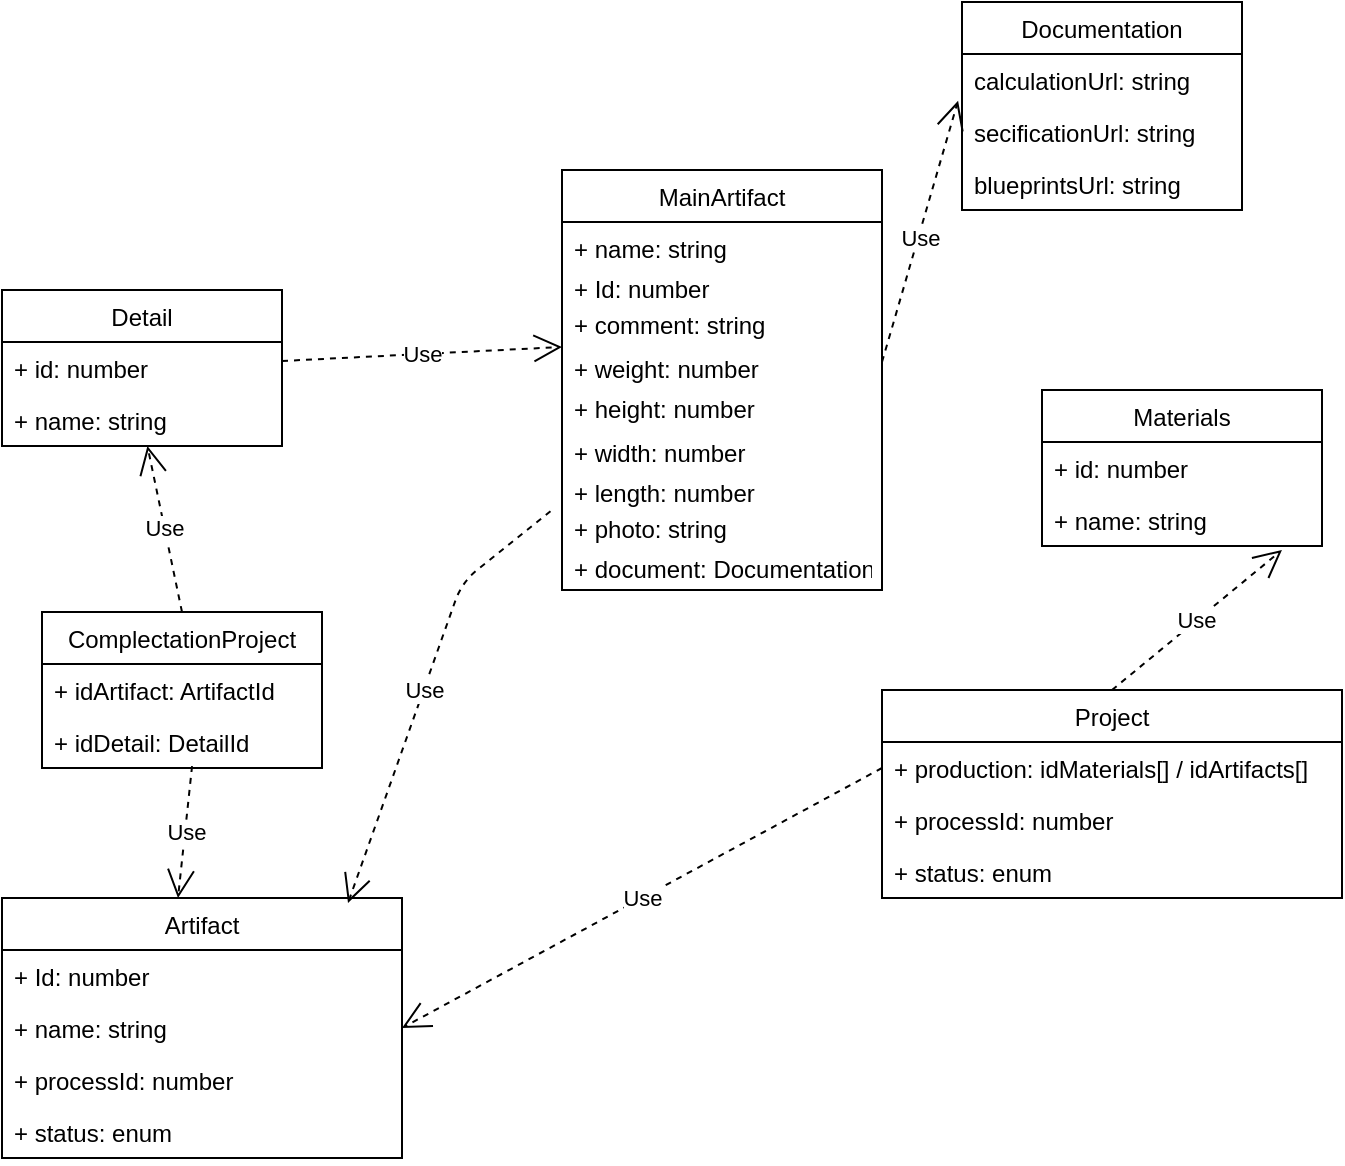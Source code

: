 <mxfile version="12.3.9" pages="1"><diagram id="yox3F5Q93wOf0M0UK2uu" name="Page-1"><mxGraphModel dx="1278" dy="1648" grid="1" gridSize="10" guides="1" tooltips="1" connect="1" arrows="1" fold="1" page="1" pageScale="1" pageWidth="850" pageHeight="1100" math="0" shadow="0"><root><mxCell id="0"/><mxCell id="1" parent="0"/><mxCell id="1Fxg89RRxLLXh66hPfT0-17" value="MainArtifact" style="swimlane;fontStyle=0;childLayout=stackLayout;horizontal=1;startSize=26;fillColor=none;horizontalStack=0;resizeParent=1;resizeParentMax=0;resizeLast=0;collapsible=1;marginBottom=0;" parent="1" vertex="1"><mxGeometry x="320" y="-20" width="160" height="210" as="geometry"/></mxCell><mxCell id="1Fxg89RRxLLXh66hPfT0-18" value="+ name: string" style="text;strokeColor=none;fillColor=none;align=left;verticalAlign=top;spacingLeft=4;spacingRight=4;overflow=hidden;rotatable=0;points=[[0,0.5],[1,0.5]];portConstraint=eastwest;" parent="1Fxg89RRxLLXh66hPfT0-17" vertex="1"><mxGeometry y="26" width="160" height="20" as="geometry"/></mxCell><mxCell id="1Fxg89RRxLLXh66hPfT0-19" value="+ Id: number" style="text;strokeColor=none;fillColor=none;align=left;verticalAlign=top;spacingLeft=4;spacingRight=4;overflow=hidden;rotatable=0;points=[[0,0.5],[1,0.5]];portConstraint=eastwest;" parent="1Fxg89RRxLLXh66hPfT0-17" vertex="1"><mxGeometry y="46" width="160" height="18" as="geometry"/></mxCell><mxCell id="rw3EW53g-DWqtVzcAETb-1" value="+ comment: string" style="text;strokeColor=none;fillColor=none;align=left;verticalAlign=top;spacingLeft=4;spacingRight=4;overflow=hidden;rotatable=0;points=[[0,0.5],[1,0.5]];portConstraint=eastwest;" parent="1Fxg89RRxLLXh66hPfT0-17" vertex="1"><mxGeometry y="64" width="160" height="22" as="geometry"/></mxCell><mxCell id="1Fxg89RRxLLXh66hPfT0-21" value="+ weight: number" style="text;strokeColor=none;fillColor=none;align=left;verticalAlign=top;spacingLeft=4;spacingRight=4;overflow=hidden;rotatable=0;points=[[0,0.5],[1,0.5]];portConstraint=eastwest;" parent="1Fxg89RRxLLXh66hPfT0-17" vertex="1"><mxGeometry y="86" width="160" height="20" as="geometry"/></mxCell><mxCell id="1Fxg89RRxLLXh66hPfT0-20" value="+ height: number" style="text;strokeColor=none;fillColor=none;align=left;verticalAlign=top;spacingLeft=4;spacingRight=4;overflow=hidden;rotatable=0;points=[[0,0.5],[1,0.5]];portConstraint=eastwest;" parent="1Fxg89RRxLLXh66hPfT0-17" vertex="1"><mxGeometry y="106" width="160" height="22" as="geometry"/></mxCell><mxCell id="1Fxg89RRxLLXh66hPfT0-22" value="+ width: number" style="text;strokeColor=none;fillColor=none;align=left;verticalAlign=top;spacingLeft=4;spacingRight=4;overflow=hidden;rotatable=0;points=[[0,0.5],[1,0.5]];portConstraint=eastwest;" parent="1Fxg89RRxLLXh66hPfT0-17" vertex="1"><mxGeometry y="128" width="160" height="20" as="geometry"/></mxCell><mxCell id="1Fxg89RRxLLXh66hPfT0-23" value="+ length: number" style="text;strokeColor=none;fillColor=none;align=left;verticalAlign=top;spacingLeft=4;spacingRight=4;overflow=hidden;rotatable=0;points=[[0,0.5],[1,0.5]];portConstraint=eastwest;" parent="1Fxg89RRxLLXh66hPfT0-17" vertex="1"><mxGeometry y="148" width="160" height="18" as="geometry"/></mxCell><mxCell id="1Fxg89RRxLLXh66hPfT0-25" value="+ photo: string" style="text;strokeColor=none;fillColor=none;align=left;verticalAlign=top;spacingLeft=4;spacingRight=4;overflow=hidden;rotatable=0;points=[[0,0.5],[1,0.5]];portConstraint=eastwest;" parent="1Fxg89RRxLLXh66hPfT0-17" vertex="1"><mxGeometry y="166" width="160" height="20" as="geometry"/></mxCell><mxCell id="fj5Obo1pxK0c73RrXUTf-15" value="+ document: Documentation" style="text;strokeColor=none;fillColor=none;align=left;verticalAlign=top;spacingLeft=4;spacingRight=4;overflow=hidden;rotatable=0;points=[[0,0.5],[1,0.5]];portConstraint=eastwest;" vertex="1" parent="1Fxg89RRxLLXh66hPfT0-17"><mxGeometry y="186" width="160" height="24" as="geometry"/></mxCell><mxCell id="rw3EW53g-DWqtVzcAETb-2" value="Detail" style="swimlane;fontStyle=0;childLayout=stackLayout;horizontal=1;startSize=26;fillColor=none;horizontalStack=0;resizeParent=1;resizeParentMax=0;resizeLast=0;collapsible=1;marginBottom=0;" parent="1" vertex="1"><mxGeometry x="40" y="40" width="140" height="78" as="geometry"/></mxCell><mxCell id="rw3EW53g-DWqtVzcAETb-3" value="+ id: number" style="text;strokeColor=none;fillColor=none;align=left;verticalAlign=top;spacingLeft=4;spacingRight=4;overflow=hidden;rotatable=0;points=[[0,0.5],[1,0.5]];portConstraint=eastwest;" parent="rw3EW53g-DWqtVzcAETb-2" vertex="1"><mxGeometry y="26" width="140" height="26" as="geometry"/></mxCell><mxCell id="rw3EW53g-DWqtVzcAETb-4" value="+ name: string" style="text;strokeColor=none;fillColor=none;align=left;verticalAlign=top;spacingLeft=4;spacingRight=4;overflow=hidden;rotatable=0;points=[[0,0.5],[1,0.5]];portConstraint=eastwest;" parent="rw3EW53g-DWqtVzcAETb-2" vertex="1"><mxGeometry y="52" width="140" height="26" as="geometry"/></mxCell><mxCell id="rw3EW53g-DWqtVzcAETb-7" value="Artifact" style="swimlane;fontStyle=0;childLayout=stackLayout;horizontal=1;startSize=26;fillColor=none;horizontalStack=0;resizeParent=1;resizeParentMax=0;resizeLast=0;collapsible=1;marginBottom=0;" parent="1" vertex="1"><mxGeometry x="40" y="344" width="200" height="130" as="geometry"/></mxCell><mxCell id="rw3EW53g-DWqtVzcAETb-8" value="+ Id: number" style="text;strokeColor=none;fillColor=none;align=left;verticalAlign=top;spacingLeft=4;spacingRight=4;overflow=hidden;rotatable=0;points=[[0,0.5],[1,0.5]];portConstraint=eastwest;" parent="rw3EW53g-DWqtVzcAETb-7" vertex="1"><mxGeometry y="26" width="200" height="26" as="geometry"/></mxCell><mxCell id="rw3EW53g-DWqtVzcAETb-15" value="+ name: string" style="text;strokeColor=none;fillColor=none;align=left;verticalAlign=top;spacingLeft=4;spacingRight=4;overflow=hidden;rotatable=0;points=[[0,0.5],[1,0.5]];portConstraint=eastwest;" parent="rw3EW53g-DWqtVzcAETb-7" vertex="1"><mxGeometry y="52" width="200" height="26" as="geometry"/></mxCell><mxCell id="rw3EW53g-DWqtVzcAETb-11" value="+ processId: number" style="text;strokeColor=none;fillColor=none;align=left;verticalAlign=top;spacingLeft=4;spacingRight=4;overflow=hidden;rotatable=0;points=[[0,0.5],[1,0.5]];portConstraint=eastwest;" parent="rw3EW53g-DWqtVzcAETb-7" vertex="1"><mxGeometry y="78" width="200" height="26" as="geometry"/></mxCell><mxCell id="rw3EW53g-DWqtVzcAETb-28" value="+ status: enum" style="text;strokeColor=none;fillColor=none;align=left;verticalAlign=top;spacingLeft=4;spacingRight=4;overflow=hidden;rotatable=0;points=[[0,0.5],[1,0.5]];portConstraint=eastwest;" parent="rw3EW53g-DWqtVzcAETb-7" vertex="1"><mxGeometry y="104" width="200" height="26" as="geometry"/></mxCell><mxCell id="rw3EW53g-DWqtVzcAETb-13" value="Use" style="endArrow=open;endSize=12;dashed=1;html=1;" parent="1" source="rw3EW53g-DWqtVzcAETb-3" edge="1"><mxGeometry width="160" relative="1" as="geometry"><mxPoint x="190" y="69" as="sourcePoint"/><mxPoint x="320" y="68.5" as="targetPoint"/></mxGeometry></mxCell><mxCell id="rw3EW53g-DWqtVzcAETb-14" value="Use" style="endArrow=open;endSize=12;dashed=1;html=1;exitX=-0.036;exitY=0.231;exitDx=0;exitDy=0;exitPerimeter=0;entryX=0.865;entryY=0.019;entryDx=0;entryDy=0;entryPerimeter=0;" parent="1" source="1Fxg89RRxLLXh66hPfT0-25" target="rw3EW53g-DWqtVzcAETb-7" edge="1"><mxGeometry width="160" relative="1" as="geometry"><mxPoint x="250" y="320" as="sourcePoint"/><mxPoint x="240" y="331" as="targetPoint"/><Array as="points"><mxPoint x="270" y="186"/></Array></mxGeometry></mxCell><mxCell id="rw3EW53g-DWqtVzcAETb-16" value="Project" style="swimlane;fontStyle=0;childLayout=stackLayout;horizontal=1;startSize=26;fillColor=none;horizontalStack=0;resizeParent=1;resizeParentMax=0;resizeLast=0;collapsible=1;marginBottom=0;" parent="1" vertex="1"><mxGeometry x="480" y="240" width="230" height="104" as="geometry"/></mxCell><mxCell id="rw3EW53g-DWqtVzcAETb-17" value="+ production: idMaterials[] / idArtifacts[]" style="text;strokeColor=none;fillColor=none;align=left;verticalAlign=top;spacingLeft=4;spacingRight=4;overflow=hidden;rotatable=0;points=[[0,0.5],[1,0.5]];portConstraint=eastwest;" parent="rw3EW53g-DWqtVzcAETb-16" vertex="1"><mxGeometry y="26" width="230" height="26" as="geometry"/></mxCell><mxCell id="rw3EW53g-DWqtVzcAETb-26" value="+ processId: number" style="text;strokeColor=none;fillColor=none;align=left;verticalAlign=top;spacingLeft=4;spacingRight=4;overflow=hidden;rotatable=0;points=[[0,0.5],[1,0.5]];portConstraint=eastwest;" parent="rw3EW53g-DWqtVzcAETb-16" vertex="1"><mxGeometry y="52" width="230" height="26" as="geometry"/></mxCell><mxCell id="rw3EW53g-DWqtVzcAETb-27" value="+ status: enum" style="text;strokeColor=none;fillColor=none;align=left;verticalAlign=top;spacingLeft=4;spacingRight=4;overflow=hidden;rotatable=0;points=[[0,0.5],[1,0.5]];portConstraint=eastwest;" parent="rw3EW53g-DWqtVzcAETb-16" vertex="1"><mxGeometry y="78" width="230" height="26" as="geometry"/></mxCell><mxCell id="rw3EW53g-DWqtVzcAETb-20" value="Materials" style="swimlane;fontStyle=0;childLayout=stackLayout;horizontal=1;startSize=26;fillColor=none;horizontalStack=0;resizeParent=1;resizeParentMax=0;resizeLast=0;collapsible=1;marginBottom=0;" parent="1" vertex="1"><mxGeometry x="560" y="90" width="140" height="78" as="geometry"/></mxCell><mxCell id="rw3EW53g-DWqtVzcAETb-21" value="+ id: number" style="text;strokeColor=none;fillColor=none;align=left;verticalAlign=top;spacingLeft=4;spacingRight=4;overflow=hidden;rotatable=0;points=[[0,0.5],[1,0.5]];portConstraint=eastwest;" parent="rw3EW53g-DWqtVzcAETb-20" vertex="1"><mxGeometry y="26" width="140" height="26" as="geometry"/></mxCell><mxCell id="rw3EW53g-DWqtVzcAETb-22" value="+ name: string" style="text;strokeColor=none;fillColor=none;align=left;verticalAlign=top;spacingLeft=4;spacingRight=4;overflow=hidden;rotatable=0;points=[[0,0.5],[1,0.5]];portConstraint=eastwest;" parent="rw3EW53g-DWqtVzcAETb-20" vertex="1"><mxGeometry y="52" width="140" height="26" as="geometry"/></mxCell><mxCell id="rw3EW53g-DWqtVzcAETb-24" value="Use" style="endArrow=open;endSize=12;dashed=1;html=1;entryX=1;entryY=0.5;entryDx=0;entryDy=0;exitX=0;exitY=0.5;exitDx=0;exitDy=0;" parent="1" source="rw3EW53g-DWqtVzcAETb-17" target="rw3EW53g-DWqtVzcAETb-15" edge="1"><mxGeometry width="160" relative="1" as="geometry"><mxPoint x="464.96" y="190.006" as="sourcePoint"/><mxPoint x="390" y="335" as="targetPoint"/><Array as="points"/></mxGeometry></mxCell><mxCell id="rw3EW53g-DWqtVzcAETb-25" value="Use" style="endArrow=open;endSize=12;dashed=1;html=1;exitX=0.5;exitY=0;exitDx=0;exitDy=0;entryX=0.857;entryY=1.077;entryDx=0;entryDy=0;entryPerimeter=0;" parent="1" source="rw3EW53g-DWqtVzcAETb-16" target="rw3EW53g-DWqtVzcAETb-22" edge="1"><mxGeometry width="160" relative="1" as="geometry"><mxPoint x="334.96" y="206.006" as="sourcePoint"/><mxPoint x="260" y="351" as="targetPoint"/><Array as="points"/></mxGeometry></mxCell><mxCell id="rw3EW53g-DWqtVzcAETb-36" value="ComplectationProject" style="swimlane;fontStyle=0;childLayout=stackLayout;horizontal=1;startSize=26;fillColor=none;horizontalStack=0;resizeParent=1;resizeParentMax=0;resizeLast=0;collapsible=1;marginBottom=0;" parent="1" vertex="1"><mxGeometry x="60" y="201" width="140" height="78" as="geometry"/></mxCell><mxCell id="rw3EW53g-DWqtVzcAETb-37" value="+ idArtifact: ArtifactId" style="text;strokeColor=none;fillColor=none;align=left;verticalAlign=top;spacingLeft=4;spacingRight=4;overflow=hidden;rotatable=0;points=[[0,0.5],[1,0.5]];portConstraint=eastwest;" parent="rw3EW53g-DWqtVzcAETb-36" vertex="1"><mxGeometry y="26" width="140" height="26" as="geometry"/></mxCell><mxCell id="rw3EW53g-DWqtVzcAETb-38" value="+ idDetail: DetailId" style="text;strokeColor=none;fillColor=none;align=left;verticalAlign=top;spacingLeft=4;spacingRight=4;overflow=hidden;rotatable=0;points=[[0,0.5],[1,0.5]];portConstraint=eastwest;" parent="rw3EW53g-DWqtVzcAETb-36" vertex="1"><mxGeometry y="52" width="140" height="26" as="geometry"/></mxCell><mxCell id="rw3EW53g-DWqtVzcAETb-40" value="Use" style="endArrow=open;endSize=12;dashed=1;html=1;exitX=0.5;exitY=0;exitDx=0;exitDy=0;" parent="1" source="rw3EW53g-DWqtVzcAETb-36" target="rw3EW53g-DWqtVzcAETb-4" edge="1"><mxGeometry width="160" relative="1" as="geometry"><mxPoint x="190" y="85.5" as="sourcePoint"/><mxPoint x="330" y="78.5" as="targetPoint"/></mxGeometry></mxCell><mxCell id="rw3EW53g-DWqtVzcAETb-41" value="Use" style="endArrow=open;endSize=12;dashed=1;html=1;exitX=0.536;exitY=0.962;exitDx=0;exitDy=0;exitPerimeter=0;entryX=0.44;entryY=0;entryDx=0;entryDy=0;entryPerimeter=0;" parent="1" source="rw3EW53g-DWqtVzcAETb-38" target="rw3EW53g-DWqtVzcAETb-7" edge="1"><mxGeometry width="160" relative="1" as="geometry"><mxPoint x="200" y="95.5" as="sourcePoint"/><mxPoint x="340" y="88.5" as="targetPoint"/></mxGeometry></mxCell><mxCell id="fj5Obo1pxK0c73RrXUTf-11" value="Documentation" style="swimlane;fontStyle=0;childLayout=stackLayout;horizontal=1;startSize=26;fillColor=none;horizontalStack=0;resizeParent=1;resizeParentMax=0;resizeLast=0;collapsible=1;marginBottom=0;" vertex="1" parent="1"><mxGeometry x="520" y="-104" width="140" height="104" as="geometry"/></mxCell><mxCell id="fj5Obo1pxK0c73RrXUTf-12" value="calculationUrl: string" style="text;strokeColor=none;fillColor=none;align=left;verticalAlign=top;spacingLeft=4;spacingRight=4;overflow=hidden;rotatable=0;points=[[0,0.5],[1,0.5]];portConstraint=eastwest;" vertex="1" parent="fj5Obo1pxK0c73RrXUTf-11"><mxGeometry y="26" width="140" height="26" as="geometry"/></mxCell><mxCell id="fj5Obo1pxK0c73RrXUTf-13" value="secificationUrl: string" style="text;strokeColor=none;fillColor=none;align=left;verticalAlign=top;spacingLeft=4;spacingRight=4;overflow=hidden;rotatable=0;points=[[0,0.5],[1,0.5]];portConstraint=eastwest;" vertex="1" parent="fj5Obo1pxK0c73RrXUTf-11"><mxGeometry y="52" width="140" height="26" as="geometry"/></mxCell><mxCell id="fj5Obo1pxK0c73RrXUTf-14" value="blueprintsUrl: string" style="text;strokeColor=none;fillColor=none;align=left;verticalAlign=top;spacingLeft=4;spacingRight=4;overflow=hidden;rotatable=0;points=[[0,0.5],[1,0.5]];portConstraint=eastwest;" vertex="1" parent="fj5Obo1pxK0c73RrXUTf-11"><mxGeometry y="78" width="140" height="26" as="geometry"/></mxCell><mxCell id="fj5Obo1pxK0c73RrXUTf-25" value="Use" style="endArrow=open;endSize=12;dashed=1;html=1;exitX=1;exitY=0.5;exitDx=0;exitDy=0;entryX=-0.014;entryY=-0.1;entryDx=0;entryDy=0;entryPerimeter=0;" edge="1" parent="1" source="1Fxg89RRxLLXh66hPfT0-21" target="fj5Obo1pxK0c73RrXUTf-13"><mxGeometry x="-0.046" y="-1" width="160" relative="1" as="geometry"><mxPoint x="320" y="64.5" as="sourcePoint"/><mxPoint x="530" y="50" as="targetPoint"/><mxPoint as="offset"/></mxGeometry></mxCell></root></mxGraphModel></diagram></mxfile>